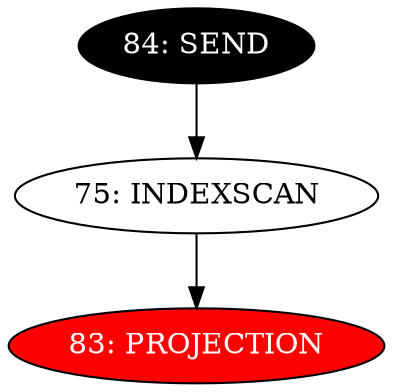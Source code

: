 digraph name {
75 [label="75: INDEXSCAN" ];
75 -> 83;
83 [label="83: PROJECTION" fontcolor="white" style="filled" fillcolor="red"];
84 [label="84: SEND" fontcolor="white" style="filled" fillcolor="black"];
84 -> 75;

}

